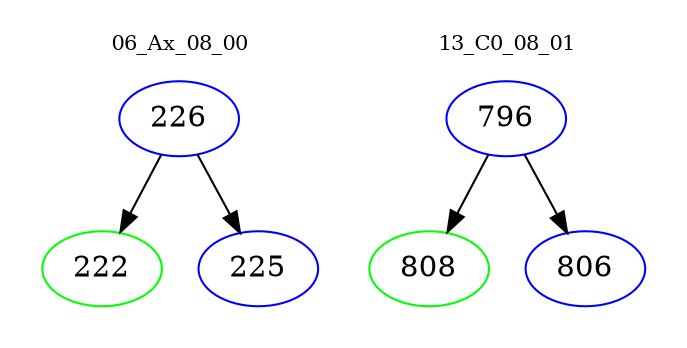digraph{
subgraph cluster_0 {
color = white
label = "06_Ax_08_00";
fontsize=10;
T0_226 [label="226", color="blue"]
T0_226 -> T0_222 [color="black"]
T0_222 [label="222", color="green"]
T0_226 -> T0_225 [color="black"]
T0_225 [label="225", color="blue"]
}
subgraph cluster_1 {
color = white
label = "13_C0_08_01";
fontsize=10;
T1_796 [label="796", color="blue"]
T1_796 -> T1_808 [color="black"]
T1_808 [label="808", color="green"]
T1_796 -> T1_806 [color="black"]
T1_806 [label="806", color="blue"]
}
}
